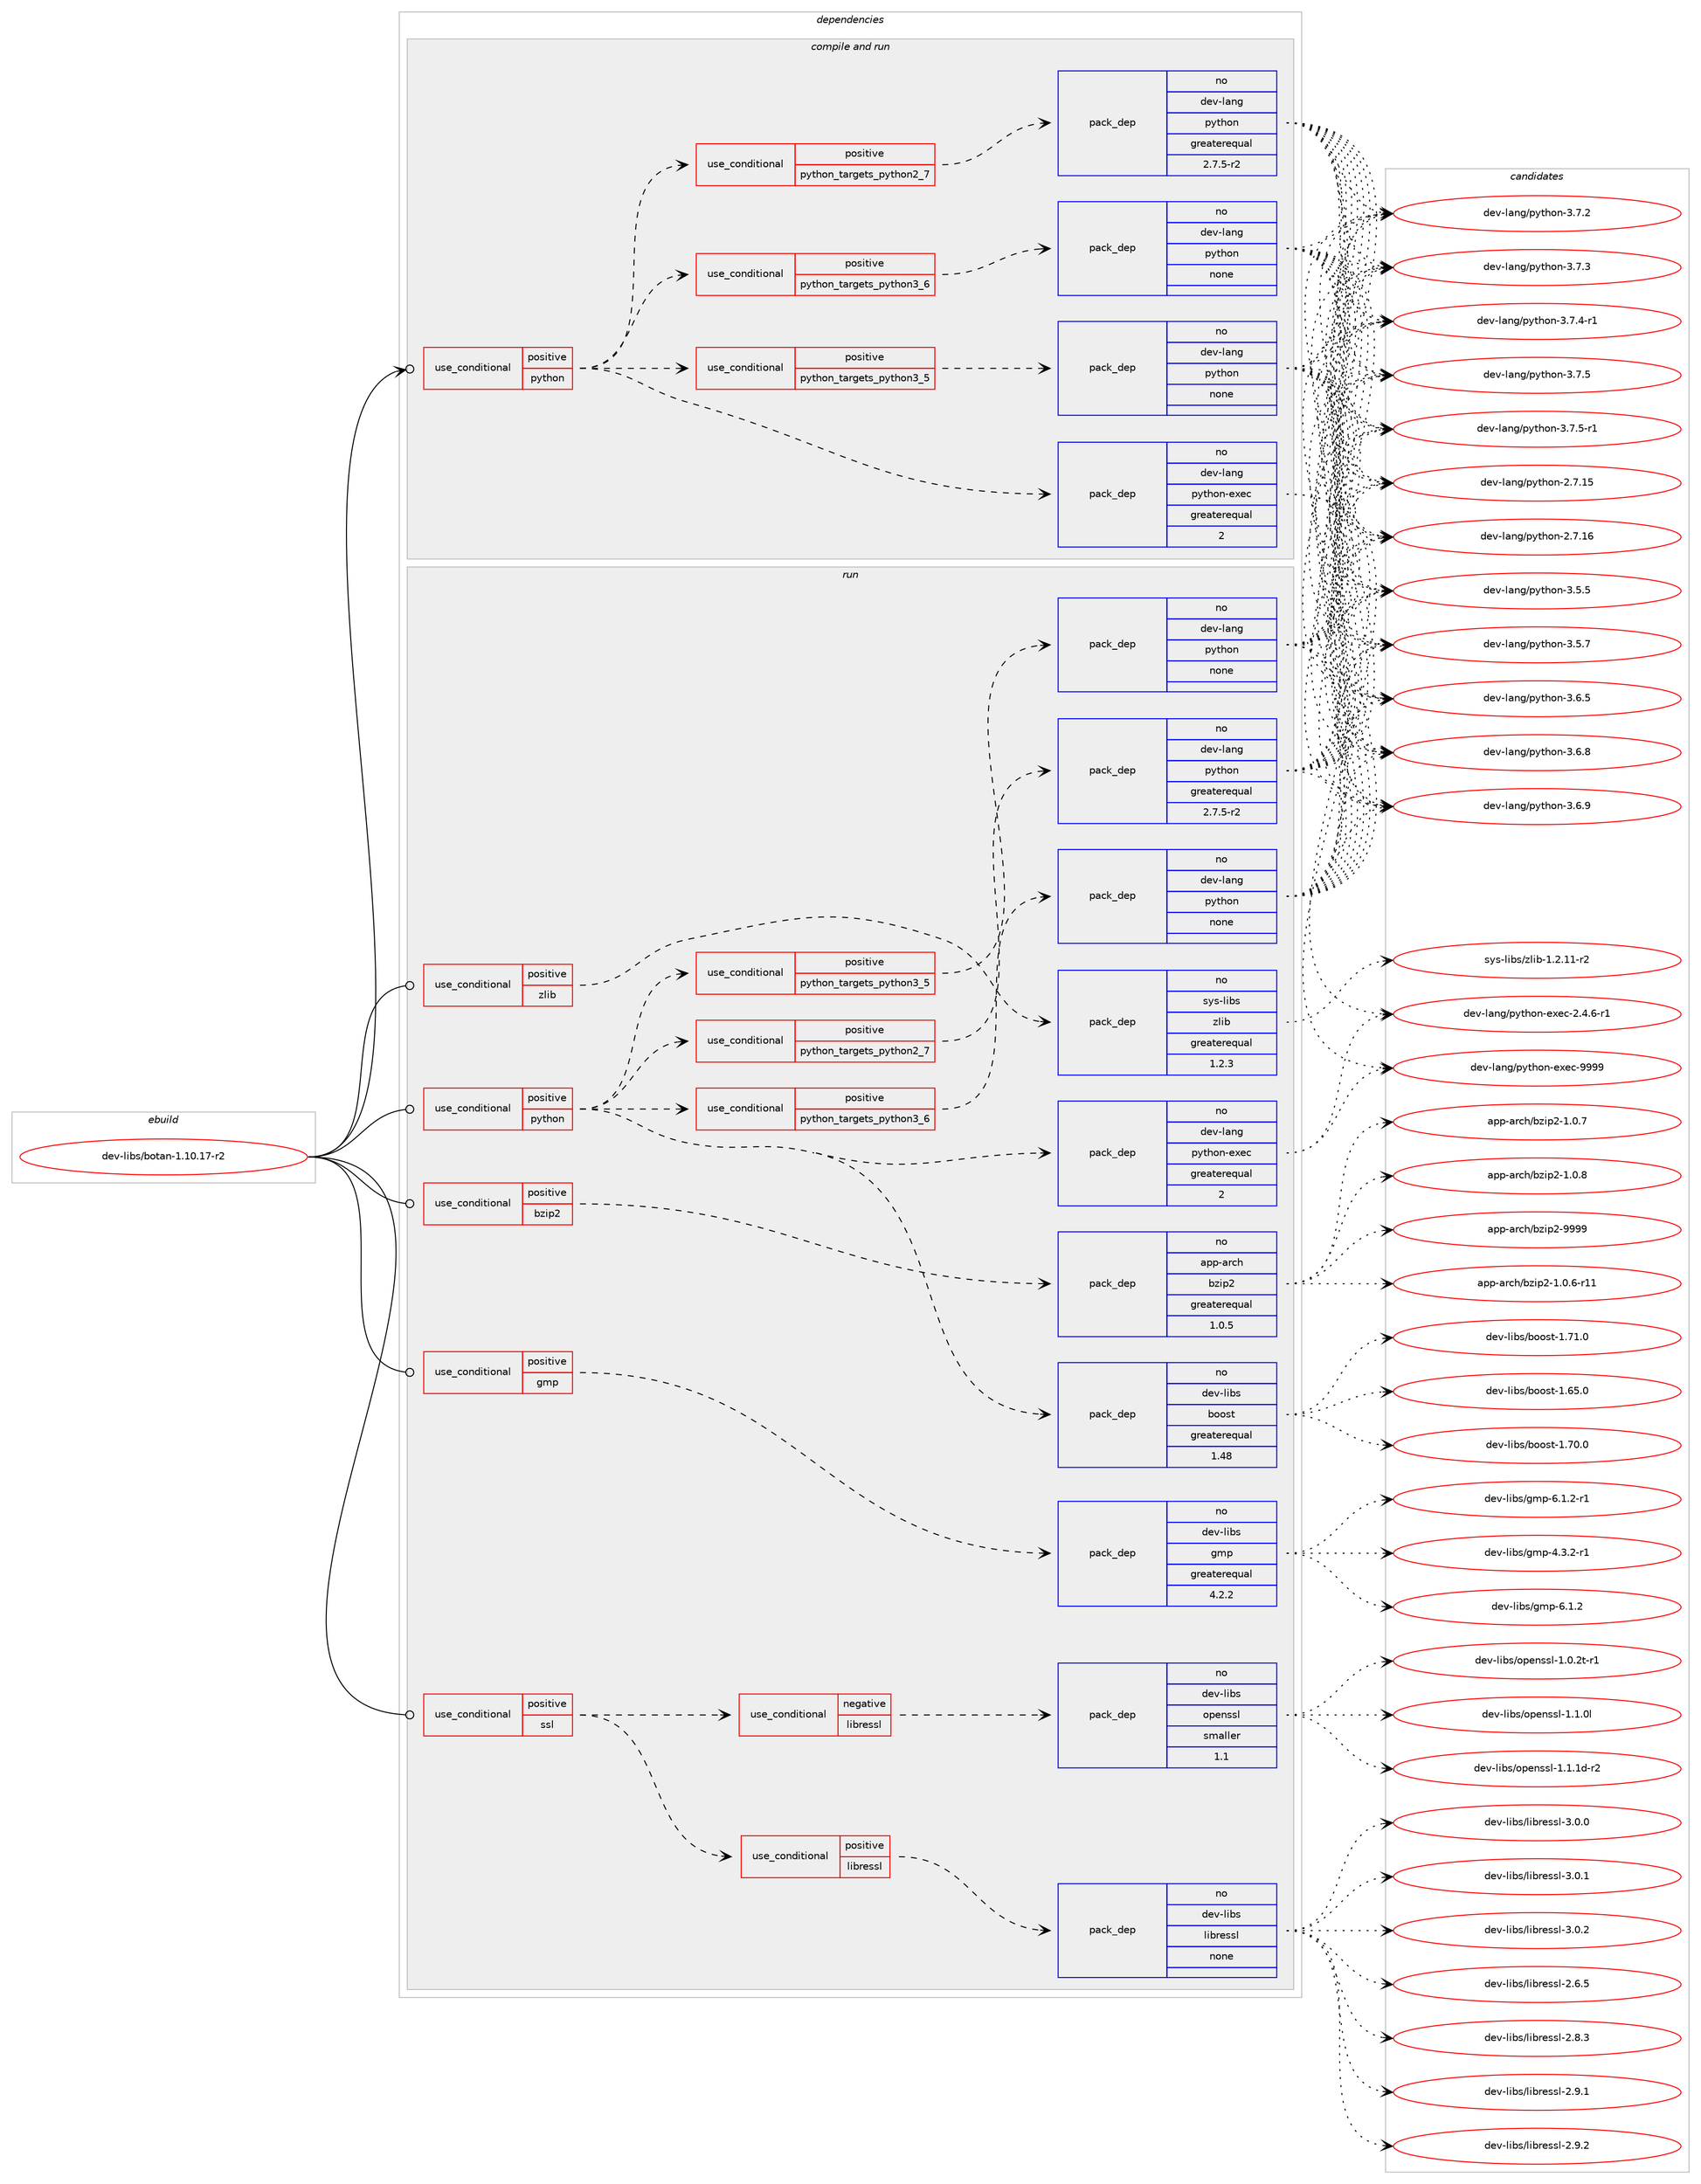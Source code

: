 digraph prolog {

# *************
# Graph options
# *************

newrank=true;
concentrate=true;
compound=true;
graph [rankdir=LR,fontname=Helvetica,fontsize=10,ranksep=1.5];#, ranksep=2.5, nodesep=0.2];
edge  [arrowhead=vee];
node  [fontname=Helvetica,fontsize=10];

# **********
# The ebuild
# **********

subgraph cluster_leftcol {
color=gray;
rank=same;
label=<<i>ebuild</i>>;
id [label="dev-libs/botan-1.10.17-r2", color=red, width=4, href="../dev-libs/botan-1.10.17-r2.svg"];
}

# ****************
# The dependencies
# ****************

subgraph cluster_midcol {
color=gray;
label=<<i>dependencies</i>>;
subgraph cluster_compile {
fillcolor="#eeeeee";
style=filled;
label=<<i>compile</i>>;
}
subgraph cluster_compileandrun {
fillcolor="#eeeeee";
style=filled;
label=<<i>compile and run</i>>;
subgraph cond131143 {
dependency562885 [label=<<TABLE BORDER="0" CELLBORDER="1" CELLSPACING="0" CELLPADDING="4"><TR><TD ROWSPAN="3" CELLPADDING="10">use_conditional</TD></TR><TR><TD>positive</TD></TR><TR><TD>python</TD></TR></TABLE>>, shape=none, color=red];
subgraph cond131144 {
dependency562886 [label=<<TABLE BORDER="0" CELLBORDER="1" CELLSPACING="0" CELLPADDING="4"><TR><TD ROWSPAN="3" CELLPADDING="10">use_conditional</TD></TR><TR><TD>positive</TD></TR><TR><TD>python_targets_python2_7</TD></TR></TABLE>>, shape=none, color=red];
subgraph pack420377 {
dependency562887 [label=<<TABLE BORDER="0" CELLBORDER="1" CELLSPACING="0" CELLPADDING="4" WIDTH="220"><TR><TD ROWSPAN="6" CELLPADDING="30">pack_dep</TD></TR><TR><TD WIDTH="110">no</TD></TR><TR><TD>dev-lang</TD></TR><TR><TD>python</TD></TR><TR><TD>greaterequal</TD></TR><TR><TD>2.7.5-r2</TD></TR></TABLE>>, shape=none, color=blue];
}
dependency562886:e -> dependency562887:w [weight=20,style="dashed",arrowhead="vee"];
}
dependency562885:e -> dependency562886:w [weight=20,style="dashed",arrowhead="vee"];
subgraph cond131145 {
dependency562888 [label=<<TABLE BORDER="0" CELLBORDER="1" CELLSPACING="0" CELLPADDING="4"><TR><TD ROWSPAN="3" CELLPADDING="10">use_conditional</TD></TR><TR><TD>positive</TD></TR><TR><TD>python_targets_python3_5</TD></TR></TABLE>>, shape=none, color=red];
subgraph pack420378 {
dependency562889 [label=<<TABLE BORDER="0" CELLBORDER="1" CELLSPACING="0" CELLPADDING="4" WIDTH="220"><TR><TD ROWSPAN="6" CELLPADDING="30">pack_dep</TD></TR><TR><TD WIDTH="110">no</TD></TR><TR><TD>dev-lang</TD></TR><TR><TD>python</TD></TR><TR><TD>none</TD></TR><TR><TD></TD></TR></TABLE>>, shape=none, color=blue];
}
dependency562888:e -> dependency562889:w [weight=20,style="dashed",arrowhead="vee"];
}
dependency562885:e -> dependency562888:w [weight=20,style="dashed",arrowhead="vee"];
subgraph cond131146 {
dependency562890 [label=<<TABLE BORDER="0" CELLBORDER="1" CELLSPACING="0" CELLPADDING="4"><TR><TD ROWSPAN="3" CELLPADDING="10">use_conditional</TD></TR><TR><TD>positive</TD></TR><TR><TD>python_targets_python3_6</TD></TR></TABLE>>, shape=none, color=red];
subgraph pack420379 {
dependency562891 [label=<<TABLE BORDER="0" CELLBORDER="1" CELLSPACING="0" CELLPADDING="4" WIDTH="220"><TR><TD ROWSPAN="6" CELLPADDING="30">pack_dep</TD></TR><TR><TD WIDTH="110">no</TD></TR><TR><TD>dev-lang</TD></TR><TR><TD>python</TD></TR><TR><TD>none</TD></TR><TR><TD></TD></TR></TABLE>>, shape=none, color=blue];
}
dependency562890:e -> dependency562891:w [weight=20,style="dashed",arrowhead="vee"];
}
dependency562885:e -> dependency562890:w [weight=20,style="dashed",arrowhead="vee"];
subgraph pack420380 {
dependency562892 [label=<<TABLE BORDER="0" CELLBORDER="1" CELLSPACING="0" CELLPADDING="4" WIDTH="220"><TR><TD ROWSPAN="6" CELLPADDING="30">pack_dep</TD></TR><TR><TD WIDTH="110">no</TD></TR><TR><TD>dev-lang</TD></TR><TR><TD>python-exec</TD></TR><TR><TD>greaterequal</TD></TR><TR><TD>2</TD></TR></TABLE>>, shape=none, color=blue];
}
dependency562885:e -> dependency562892:w [weight=20,style="dashed",arrowhead="vee"];
}
id:e -> dependency562885:w [weight=20,style="solid",arrowhead="odotvee"];
}
subgraph cluster_run {
fillcolor="#eeeeee";
style=filled;
label=<<i>run</i>>;
subgraph cond131147 {
dependency562893 [label=<<TABLE BORDER="0" CELLBORDER="1" CELLSPACING="0" CELLPADDING="4"><TR><TD ROWSPAN="3" CELLPADDING="10">use_conditional</TD></TR><TR><TD>positive</TD></TR><TR><TD>bzip2</TD></TR></TABLE>>, shape=none, color=red];
subgraph pack420381 {
dependency562894 [label=<<TABLE BORDER="0" CELLBORDER="1" CELLSPACING="0" CELLPADDING="4" WIDTH="220"><TR><TD ROWSPAN="6" CELLPADDING="30">pack_dep</TD></TR><TR><TD WIDTH="110">no</TD></TR><TR><TD>app-arch</TD></TR><TR><TD>bzip2</TD></TR><TR><TD>greaterequal</TD></TR><TR><TD>1.0.5</TD></TR></TABLE>>, shape=none, color=blue];
}
dependency562893:e -> dependency562894:w [weight=20,style="dashed",arrowhead="vee"];
}
id:e -> dependency562893:w [weight=20,style="solid",arrowhead="odot"];
subgraph cond131148 {
dependency562895 [label=<<TABLE BORDER="0" CELLBORDER="1" CELLSPACING="0" CELLPADDING="4"><TR><TD ROWSPAN="3" CELLPADDING="10">use_conditional</TD></TR><TR><TD>positive</TD></TR><TR><TD>gmp</TD></TR></TABLE>>, shape=none, color=red];
subgraph pack420382 {
dependency562896 [label=<<TABLE BORDER="0" CELLBORDER="1" CELLSPACING="0" CELLPADDING="4" WIDTH="220"><TR><TD ROWSPAN="6" CELLPADDING="30">pack_dep</TD></TR><TR><TD WIDTH="110">no</TD></TR><TR><TD>dev-libs</TD></TR><TR><TD>gmp</TD></TR><TR><TD>greaterequal</TD></TR><TR><TD>4.2.2</TD></TR></TABLE>>, shape=none, color=blue];
}
dependency562895:e -> dependency562896:w [weight=20,style="dashed",arrowhead="vee"];
}
id:e -> dependency562895:w [weight=20,style="solid",arrowhead="odot"];
subgraph cond131149 {
dependency562897 [label=<<TABLE BORDER="0" CELLBORDER="1" CELLSPACING="0" CELLPADDING="4"><TR><TD ROWSPAN="3" CELLPADDING="10">use_conditional</TD></TR><TR><TD>positive</TD></TR><TR><TD>python</TD></TR></TABLE>>, shape=none, color=red];
subgraph cond131150 {
dependency562898 [label=<<TABLE BORDER="0" CELLBORDER="1" CELLSPACING="0" CELLPADDING="4"><TR><TD ROWSPAN="3" CELLPADDING="10">use_conditional</TD></TR><TR><TD>positive</TD></TR><TR><TD>python_targets_python2_7</TD></TR></TABLE>>, shape=none, color=red];
subgraph pack420383 {
dependency562899 [label=<<TABLE BORDER="0" CELLBORDER="1" CELLSPACING="0" CELLPADDING="4" WIDTH="220"><TR><TD ROWSPAN="6" CELLPADDING="30">pack_dep</TD></TR><TR><TD WIDTH="110">no</TD></TR><TR><TD>dev-lang</TD></TR><TR><TD>python</TD></TR><TR><TD>greaterequal</TD></TR><TR><TD>2.7.5-r2</TD></TR></TABLE>>, shape=none, color=blue];
}
dependency562898:e -> dependency562899:w [weight=20,style="dashed",arrowhead="vee"];
}
dependency562897:e -> dependency562898:w [weight=20,style="dashed",arrowhead="vee"];
subgraph cond131151 {
dependency562900 [label=<<TABLE BORDER="0" CELLBORDER="1" CELLSPACING="0" CELLPADDING="4"><TR><TD ROWSPAN="3" CELLPADDING="10">use_conditional</TD></TR><TR><TD>positive</TD></TR><TR><TD>python_targets_python3_5</TD></TR></TABLE>>, shape=none, color=red];
subgraph pack420384 {
dependency562901 [label=<<TABLE BORDER="0" CELLBORDER="1" CELLSPACING="0" CELLPADDING="4" WIDTH="220"><TR><TD ROWSPAN="6" CELLPADDING="30">pack_dep</TD></TR><TR><TD WIDTH="110">no</TD></TR><TR><TD>dev-lang</TD></TR><TR><TD>python</TD></TR><TR><TD>none</TD></TR><TR><TD></TD></TR></TABLE>>, shape=none, color=blue];
}
dependency562900:e -> dependency562901:w [weight=20,style="dashed",arrowhead="vee"];
}
dependency562897:e -> dependency562900:w [weight=20,style="dashed",arrowhead="vee"];
subgraph cond131152 {
dependency562902 [label=<<TABLE BORDER="0" CELLBORDER="1" CELLSPACING="0" CELLPADDING="4"><TR><TD ROWSPAN="3" CELLPADDING="10">use_conditional</TD></TR><TR><TD>positive</TD></TR><TR><TD>python_targets_python3_6</TD></TR></TABLE>>, shape=none, color=red];
subgraph pack420385 {
dependency562903 [label=<<TABLE BORDER="0" CELLBORDER="1" CELLSPACING="0" CELLPADDING="4" WIDTH="220"><TR><TD ROWSPAN="6" CELLPADDING="30">pack_dep</TD></TR><TR><TD WIDTH="110">no</TD></TR><TR><TD>dev-lang</TD></TR><TR><TD>python</TD></TR><TR><TD>none</TD></TR><TR><TD></TD></TR></TABLE>>, shape=none, color=blue];
}
dependency562902:e -> dependency562903:w [weight=20,style="dashed",arrowhead="vee"];
}
dependency562897:e -> dependency562902:w [weight=20,style="dashed",arrowhead="vee"];
subgraph pack420386 {
dependency562904 [label=<<TABLE BORDER="0" CELLBORDER="1" CELLSPACING="0" CELLPADDING="4" WIDTH="220"><TR><TD ROWSPAN="6" CELLPADDING="30">pack_dep</TD></TR><TR><TD WIDTH="110">no</TD></TR><TR><TD>dev-lang</TD></TR><TR><TD>python-exec</TD></TR><TR><TD>greaterequal</TD></TR><TR><TD>2</TD></TR></TABLE>>, shape=none, color=blue];
}
dependency562897:e -> dependency562904:w [weight=20,style="dashed",arrowhead="vee"];
subgraph pack420387 {
dependency562905 [label=<<TABLE BORDER="0" CELLBORDER="1" CELLSPACING="0" CELLPADDING="4" WIDTH="220"><TR><TD ROWSPAN="6" CELLPADDING="30">pack_dep</TD></TR><TR><TD WIDTH="110">no</TD></TR><TR><TD>dev-libs</TD></TR><TR><TD>boost</TD></TR><TR><TD>greaterequal</TD></TR><TR><TD>1.48</TD></TR></TABLE>>, shape=none, color=blue];
}
dependency562897:e -> dependency562905:w [weight=20,style="dashed",arrowhead="vee"];
}
id:e -> dependency562897:w [weight=20,style="solid",arrowhead="odot"];
subgraph cond131153 {
dependency562906 [label=<<TABLE BORDER="0" CELLBORDER="1" CELLSPACING="0" CELLPADDING="4"><TR><TD ROWSPAN="3" CELLPADDING="10">use_conditional</TD></TR><TR><TD>positive</TD></TR><TR><TD>ssl</TD></TR></TABLE>>, shape=none, color=red];
subgraph cond131154 {
dependency562907 [label=<<TABLE BORDER="0" CELLBORDER="1" CELLSPACING="0" CELLPADDING="4"><TR><TD ROWSPAN="3" CELLPADDING="10">use_conditional</TD></TR><TR><TD>negative</TD></TR><TR><TD>libressl</TD></TR></TABLE>>, shape=none, color=red];
subgraph pack420388 {
dependency562908 [label=<<TABLE BORDER="0" CELLBORDER="1" CELLSPACING="0" CELLPADDING="4" WIDTH="220"><TR><TD ROWSPAN="6" CELLPADDING="30">pack_dep</TD></TR><TR><TD WIDTH="110">no</TD></TR><TR><TD>dev-libs</TD></TR><TR><TD>openssl</TD></TR><TR><TD>smaller</TD></TR><TR><TD>1.1</TD></TR></TABLE>>, shape=none, color=blue];
}
dependency562907:e -> dependency562908:w [weight=20,style="dashed",arrowhead="vee"];
}
dependency562906:e -> dependency562907:w [weight=20,style="dashed",arrowhead="vee"];
subgraph cond131155 {
dependency562909 [label=<<TABLE BORDER="0" CELLBORDER="1" CELLSPACING="0" CELLPADDING="4"><TR><TD ROWSPAN="3" CELLPADDING="10">use_conditional</TD></TR><TR><TD>positive</TD></TR><TR><TD>libressl</TD></TR></TABLE>>, shape=none, color=red];
subgraph pack420389 {
dependency562910 [label=<<TABLE BORDER="0" CELLBORDER="1" CELLSPACING="0" CELLPADDING="4" WIDTH="220"><TR><TD ROWSPAN="6" CELLPADDING="30">pack_dep</TD></TR><TR><TD WIDTH="110">no</TD></TR><TR><TD>dev-libs</TD></TR><TR><TD>libressl</TD></TR><TR><TD>none</TD></TR><TR><TD></TD></TR></TABLE>>, shape=none, color=blue];
}
dependency562909:e -> dependency562910:w [weight=20,style="dashed",arrowhead="vee"];
}
dependency562906:e -> dependency562909:w [weight=20,style="dashed",arrowhead="vee"];
}
id:e -> dependency562906:w [weight=20,style="solid",arrowhead="odot"];
subgraph cond131156 {
dependency562911 [label=<<TABLE BORDER="0" CELLBORDER="1" CELLSPACING="0" CELLPADDING="4"><TR><TD ROWSPAN="3" CELLPADDING="10">use_conditional</TD></TR><TR><TD>positive</TD></TR><TR><TD>zlib</TD></TR></TABLE>>, shape=none, color=red];
subgraph pack420390 {
dependency562912 [label=<<TABLE BORDER="0" CELLBORDER="1" CELLSPACING="0" CELLPADDING="4" WIDTH="220"><TR><TD ROWSPAN="6" CELLPADDING="30">pack_dep</TD></TR><TR><TD WIDTH="110">no</TD></TR><TR><TD>sys-libs</TD></TR><TR><TD>zlib</TD></TR><TR><TD>greaterequal</TD></TR><TR><TD>1.2.3</TD></TR></TABLE>>, shape=none, color=blue];
}
dependency562911:e -> dependency562912:w [weight=20,style="dashed",arrowhead="vee"];
}
id:e -> dependency562911:w [weight=20,style="solid",arrowhead="odot"];
}
}

# **************
# The candidates
# **************

subgraph cluster_choices {
rank=same;
color=gray;
label=<<i>candidates</i>>;

subgraph choice420377 {
color=black;
nodesep=1;
choice10010111845108971101034711212111610411111045504655464953 [label="dev-lang/python-2.7.15", color=red, width=4,href="../dev-lang/python-2.7.15.svg"];
choice10010111845108971101034711212111610411111045504655464954 [label="dev-lang/python-2.7.16", color=red, width=4,href="../dev-lang/python-2.7.16.svg"];
choice100101118451089711010347112121116104111110455146534653 [label="dev-lang/python-3.5.5", color=red, width=4,href="../dev-lang/python-3.5.5.svg"];
choice100101118451089711010347112121116104111110455146534655 [label="dev-lang/python-3.5.7", color=red, width=4,href="../dev-lang/python-3.5.7.svg"];
choice100101118451089711010347112121116104111110455146544653 [label="dev-lang/python-3.6.5", color=red, width=4,href="../dev-lang/python-3.6.5.svg"];
choice100101118451089711010347112121116104111110455146544656 [label="dev-lang/python-3.6.8", color=red, width=4,href="../dev-lang/python-3.6.8.svg"];
choice100101118451089711010347112121116104111110455146544657 [label="dev-lang/python-3.6.9", color=red, width=4,href="../dev-lang/python-3.6.9.svg"];
choice100101118451089711010347112121116104111110455146554650 [label="dev-lang/python-3.7.2", color=red, width=4,href="../dev-lang/python-3.7.2.svg"];
choice100101118451089711010347112121116104111110455146554651 [label="dev-lang/python-3.7.3", color=red, width=4,href="../dev-lang/python-3.7.3.svg"];
choice1001011184510897110103471121211161041111104551465546524511449 [label="dev-lang/python-3.7.4-r1", color=red, width=4,href="../dev-lang/python-3.7.4-r1.svg"];
choice100101118451089711010347112121116104111110455146554653 [label="dev-lang/python-3.7.5", color=red, width=4,href="../dev-lang/python-3.7.5.svg"];
choice1001011184510897110103471121211161041111104551465546534511449 [label="dev-lang/python-3.7.5-r1", color=red, width=4,href="../dev-lang/python-3.7.5-r1.svg"];
dependency562887:e -> choice10010111845108971101034711212111610411111045504655464953:w [style=dotted,weight="100"];
dependency562887:e -> choice10010111845108971101034711212111610411111045504655464954:w [style=dotted,weight="100"];
dependency562887:e -> choice100101118451089711010347112121116104111110455146534653:w [style=dotted,weight="100"];
dependency562887:e -> choice100101118451089711010347112121116104111110455146534655:w [style=dotted,weight="100"];
dependency562887:e -> choice100101118451089711010347112121116104111110455146544653:w [style=dotted,weight="100"];
dependency562887:e -> choice100101118451089711010347112121116104111110455146544656:w [style=dotted,weight="100"];
dependency562887:e -> choice100101118451089711010347112121116104111110455146544657:w [style=dotted,weight="100"];
dependency562887:e -> choice100101118451089711010347112121116104111110455146554650:w [style=dotted,weight="100"];
dependency562887:e -> choice100101118451089711010347112121116104111110455146554651:w [style=dotted,weight="100"];
dependency562887:e -> choice1001011184510897110103471121211161041111104551465546524511449:w [style=dotted,weight="100"];
dependency562887:e -> choice100101118451089711010347112121116104111110455146554653:w [style=dotted,weight="100"];
dependency562887:e -> choice1001011184510897110103471121211161041111104551465546534511449:w [style=dotted,weight="100"];
}
subgraph choice420378 {
color=black;
nodesep=1;
choice10010111845108971101034711212111610411111045504655464953 [label="dev-lang/python-2.7.15", color=red, width=4,href="../dev-lang/python-2.7.15.svg"];
choice10010111845108971101034711212111610411111045504655464954 [label="dev-lang/python-2.7.16", color=red, width=4,href="../dev-lang/python-2.7.16.svg"];
choice100101118451089711010347112121116104111110455146534653 [label="dev-lang/python-3.5.5", color=red, width=4,href="../dev-lang/python-3.5.5.svg"];
choice100101118451089711010347112121116104111110455146534655 [label="dev-lang/python-3.5.7", color=red, width=4,href="../dev-lang/python-3.5.7.svg"];
choice100101118451089711010347112121116104111110455146544653 [label="dev-lang/python-3.6.5", color=red, width=4,href="../dev-lang/python-3.6.5.svg"];
choice100101118451089711010347112121116104111110455146544656 [label="dev-lang/python-3.6.8", color=red, width=4,href="../dev-lang/python-3.6.8.svg"];
choice100101118451089711010347112121116104111110455146544657 [label="dev-lang/python-3.6.9", color=red, width=4,href="../dev-lang/python-3.6.9.svg"];
choice100101118451089711010347112121116104111110455146554650 [label="dev-lang/python-3.7.2", color=red, width=4,href="../dev-lang/python-3.7.2.svg"];
choice100101118451089711010347112121116104111110455146554651 [label="dev-lang/python-3.7.3", color=red, width=4,href="../dev-lang/python-3.7.3.svg"];
choice1001011184510897110103471121211161041111104551465546524511449 [label="dev-lang/python-3.7.4-r1", color=red, width=4,href="../dev-lang/python-3.7.4-r1.svg"];
choice100101118451089711010347112121116104111110455146554653 [label="dev-lang/python-3.7.5", color=red, width=4,href="../dev-lang/python-3.7.5.svg"];
choice1001011184510897110103471121211161041111104551465546534511449 [label="dev-lang/python-3.7.5-r1", color=red, width=4,href="../dev-lang/python-3.7.5-r1.svg"];
dependency562889:e -> choice10010111845108971101034711212111610411111045504655464953:w [style=dotted,weight="100"];
dependency562889:e -> choice10010111845108971101034711212111610411111045504655464954:w [style=dotted,weight="100"];
dependency562889:e -> choice100101118451089711010347112121116104111110455146534653:w [style=dotted,weight="100"];
dependency562889:e -> choice100101118451089711010347112121116104111110455146534655:w [style=dotted,weight="100"];
dependency562889:e -> choice100101118451089711010347112121116104111110455146544653:w [style=dotted,weight="100"];
dependency562889:e -> choice100101118451089711010347112121116104111110455146544656:w [style=dotted,weight="100"];
dependency562889:e -> choice100101118451089711010347112121116104111110455146544657:w [style=dotted,weight="100"];
dependency562889:e -> choice100101118451089711010347112121116104111110455146554650:w [style=dotted,weight="100"];
dependency562889:e -> choice100101118451089711010347112121116104111110455146554651:w [style=dotted,weight="100"];
dependency562889:e -> choice1001011184510897110103471121211161041111104551465546524511449:w [style=dotted,weight="100"];
dependency562889:e -> choice100101118451089711010347112121116104111110455146554653:w [style=dotted,weight="100"];
dependency562889:e -> choice1001011184510897110103471121211161041111104551465546534511449:w [style=dotted,weight="100"];
}
subgraph choice420379 {
color=black;
nodesep=1;
choice10010111845108971101034711212111610411111045504655464953 [label="dev-lang/python-2.7.15", color=red, width=4,href="../dev-lang/python-2.7.15.svg"];
choice10010111845108971101034711212111610411111045504655464954 [label="dev-lang/python-2.7.16", color=red, width=4,href="../dev-lang/python-2.7.16.svg"];
choice100101118451089711010347112121116104111110455146534653 [label="dev-lang/python-3.5.5", color=red, width=4,href="../dev-lang/python-3.5.5.svg"];
choice100101118451089711010347112121116104111110455146534655 [label="dev-lang/python-3.5.7", color=red, width=4,href="../dev-lang/python-3.5.7.svg"];
choice100101118451089711010347112121116104111110455146544653 [label="dev-lang/python-3.6.5", color=red, width=4,href="../dev-lang/python-3.6.5.svg"];
choice100101118451089711010347112121116104111110455146544656 [label="dev-lang/python-3.6.8", color=red, width=4,href="../dev-lang/python-3.6.8.svg"];
choice100101118451089711010347112121116104111110455146544657 [label="dev-lang/python-3.6.9", color=red, width=4,href="../dev-lang/python-3.6.9.svg"];
choice100101118451089711010347112121116104111110455146554650 [label="dev-lang/python-3.7.2", color=red, width=4,href="../dev-lang/python-3.7.2.svg"];
choice100101118451089711010347112121116104111110455146554651 [label="dev-lang/python-3.7.3", color=red, width=4,href="../dev-lang/python-3.7.3.svg"];
choice1001011184510897110103471121211161041111104551465546524511449 [label="dev-lang/python-3.7.4-r1", color=red, width=4,href="../dev-lang/python-3.7.4-r1.svg"];
choice100101118451089711010347112121116104111110455146554653 [label="dev-lang/python-3.7.5", color=red, width=4,href="../dev-lang/python-3.7.5.svg"];
choice1001011184510897110103471121211161041111104551465546534511449 [label="dev-lang/python-3.7.5-r1", color=red, width=4,href="../dev-lang/python-3.7.5-r1.svg"];
dependency562891:e -> choice10010111845108971101034711212111610411111045504655464953:w [style=dotted,weight="100"];
dependency562891:e -> choice10010111845108971101034711212111610411111045504655464954:w [style=dotted,weight="100"];
dependency562891:e -> choice100101118451089711010347112121116104111110455146534653:w [style=dotted,weight="100"];
dependency562891:e -> choice100101118451089711010347112121116104111110455146534655:w [style=dotted,weight="100"];
dependency562891:e -> choice100101118451089711010347112121116104111110455146544653:w [style=dotted,weight="100"];
dependency562891:e -> choice100101118451089711010347112121116104111110455146544656:w [style=dotted,weight="100"];
dependency562891:e -> choice100101118451089711010347112121116104111110455146544657:w [style=dotted,weight="100"];
dependency562891:e -> choice100101118451089711010347112121116104111110455146554650:w [style=dotted,weight="100"];
dependency562891:e -> choice100101118451089711010347112121116104111110455146554651:w [style=dotted,weight="100"];
dependency562891:e -> choice1001011184510897110103471121211161041111104551465546524511449:w [style=dotted,weight="100"];
dependency562891:e -> choice100101118451089711010347112121116104111110455146554653:w [style=dotted,weight="100"];
dependency562891:e -> choice1001011184510897110103471121211161041111104551465546534511449:w [style=dotted,weight="100"];
}
subgraph choice420380 {
color=black;
nodesep=1;
choice10010111845108971101034711212111610411111045101120101994550465246544511449 [label="dev-lang/python-exec-2.4.6-r1", color=red, width=4,href="../dev-lang/python-exec-2.4.6-r1.svg"];
choice10010111845108971101034711212111610411111045101120101994557575757 [label="dev-lang/python-exec-9999", color=red, width=4,href="../dev-lang/python-exec-9999.svg"];
dependency562892:e -> choice10010111845108971101034711212111610411111045101120101994550465246544511449:w [style=dotted,weight="100"];
dependency562892:e -> choice10010111845108971101034711212111610411111045101120101994557575757:w [style=dotted,weight="100"];
}
subgraph choice420381 {
color=black;
nodesep=1;
choice97112112459711499104479812210511250454946484654451144949 [label="app-arch/bzip2-1.0.6-r11", color=red, width=4,href="../app-arch/bzip2-1.0.6-r11.svg"];
choice97112112459711499104479812210511250454946484655 [label="app-arch/bzip2-1.0.7", color=red, width=4,href="../app-arch/bzip2-1.0.7.svg"];
choice97112112459711499104479812210511250454946484656 [label="app-arch/bzip2-1.0.8", color=red, width=4,href="../app-arch/bzip2-1.0.8.svg"];
choice971121124597114991044798122105112504557575757 [label="app-arch/bzip2-9999", color=red, width=4,href="../app-arch/bzip2-9999.svg"];
dependency562894:e -> choice97112112459711499104479812210511250454946484654451144949:w [style=dotted,weight="100"];
dependency562894:e -> choice97112112459711499104479812210511250454946484655:w [style=dotted,weight="100"];
dependency562894:e -> choice97112112459711499104479812210511250454946484656:w [style=dotted,weight="100"];
dependency562894:e -> choice971121124597114991044798122105112504557575757:w [style=dotted,weight="100"];
}
subgraph choice420382 {
color=black;
nodesep=1;
choice1001011184510810598115471031091124552465146504511449 [label="dev-libs/gmp-4.3.2-r1", color=red, width=4,href="../dev-libs/gmp-4.3.2-r1.svg"];
choice100101118451081059811547103109112455446494650 [label="dev-libs/gmp-6.1.2", color=red, width=4,href="../dev-libs/gmp-6.1.2.svg"];
choice1001011184510810598115471031091124554464946504511449 [label="dev-libs/gmp-6.1.2-r1", color=red, width=4,href="../dev-libs/gmp-6.1.2-r1.svg"];
dependency562896:e -> choice1001011184510810598115471031091124552465146504511449:w [style=dotted,weight="100"];
dependency562896:e -> choice100101118451081059811547103109112455446494650:w [style=dotted,weight="100"];
dependency562896:e -> choice1001011184510810598115471031091124554464946504511449:w [style=dotted,weight="100"];
}
subgraph choice420383 {
color=black;
nodesep=1;
choice10010111845108971101034711212111610411111045504655464953 [label="dev-lang/python-2.7.15", color=red, width=4,href="../dev-lang/python-2.7.15.svg"];
choice10010111845108971101034711212111610411111045504655464954 [label="dev-lang/python-2.7.16", color=red, width=4,href="../dev-lang/python-2.7.16.svg"];
choice100101118451089711010347112121116104111110455146534653 [label="dev-lang/python-3.5.5", color=red, width=4,href="../dev-lang/python-3.5.5.svg"];
choice100101118451089711010347112121116104111110455146534655 [label="dev-lang/python-3.5.7", color=red, width=4,href="../dev-lang/python-3.5.7.svg"];
choice100101118451089711010347112121116104111110455146544653 [label="dev-lang/python-3.6.5", color=red, width=4,href="../dev-lang/python-3.6.5.svg"];
choice100101118451089711010347112121116104111110455146544656 [label="dev-lang/python-3.6.8", color=red, width=4,href="../dev-lang/python-3.6.8.svg"];
choice100101118451089711010347112121116104111110455146544657 [label="dev-lang/python-3.6.9", color=red, width=4,href="../dev-lang/python-3.6.9.svg"];
choice100101118451089711010347112121116104111110455146554650 [label="dev-lang/python-3.7.2", color=red, width=4,href="../dev-lang/python-3.7.2.svg"];
choice100101118451089711010347112121116104111110455146554651 [label="dev-lang/python-3.7.3", color=red, width=4,href="../dev-lang/python-3.7.3.svg"];
choice1001011184510897110103471121211161041111104551465546524511449 [label="dev-lang/python-3.7.4-r1", color=red, width=4,href="../dev-lang/python-3.7.4-r1.svg"];
choice100101118451089711010347112121116104111110455146554653 [label="dev-lang/python-3.7.5", color=red, width=4,href="../dev-lang/python-3.7.5.svg"];
choice1001011184510897110103471121211161041111104551465546534511449 [label="dev-lang/python-3.7.5-r1", color=red, width=4,href="../dev-lang/python-3.7.5-r1.svg"];
dependency562899:e -> choice10010111845108971101034711212111610411111045504655464953:w [style=dotted,weight="100"];
dependency562899:e -> choice10010111845108971101034711212111610411111045504655464954:w [style=dotted,weight="100"];
dependency562899:e -> choice100101118451089711010347112121116104111110455146534653:w [style=dotted,weight="100"];
dependency562899:e -> choice100101118451089711010347112121116104111110455146534655:w [style=dotted,weight="100"];
dependency562899:e -> choice100101118451089711010347112121116104111110455146544653:w [style=dotted,weight="100"];
dependency562899:e -> choice100101118451089711010347112121116104111110455146544656:w [style=dotted,weight="100"];
dependency562899:e -> choice100101118451089711010347112121116104111110455146544657:w [style=dotted,weight="100"];
dependency562899:e -> choice100101118451089711010347112121116104111110455146554650:w [style=dotted,weight="100"];
dependency562899:e -> choice100101118451089711010347112121116104111110455146554651:w [style=dotted,weight="100"];
dependency562899:e -> choice1001011184510897110103471121211161041111104551465546524511449:w [style=dotted,weight="100"];
dependency562899:e -> choice100101118451089711010347112121116104111110455146554653:w [style=dotted,weight="100"];
dependency562899:e -> choice1001011184510897110103471121211161041111104551465546534511449:w [style=dotted,weight="100"];
}
subgraph choice420384 {
color=black;
nodesep=1;
choice10010111845108971101034711212111610411111045504655464953 [label="dev-lang/python-2.7.15", color=red, width=4,href="../dev-lang/python-2.7.15.svg"];
choice10010111845108971101034711212111610411111045504655464954 [label="dev-lang/python-2.7.16", color=red, width=4,href="../dev-lang/python-2.7.16.svg"];
choice100101118451089711010347112121116104111110455146534653 [label="dev-lang/python-3.5.5", color=red, width=4,href="../dev-lang/python-3.5.5.svg"];
choice100101118451089711010347112121116104111110455146534655 [label="dev-lang/python-3.5.7", color=red, width=4,href="../dev-lang/python-3.5.7.svg"];
choice100101118451089711010347112121116104111110455146544653 [label="dev-lang/python-3.6.5", color=red, width=4,href="../dev-lang/python-3.6.5.svg"];
choice100101118451089711010347112121116104111110455146544656 [label="dev-lang/python-3.6.8", color=red, width=4,href="../dev-lang/python-3.6.8.svg"];
choice100101118451089711010347112121116104111110455146544657 [label="dev-lang/python-3.6.9", color=red, width=4,href="../dev-lang/python-3.6.9.svg"];
choice100101118451089711010347112121116104111110455146554650 [label="dev-lang/python-3.7.2", color=red, width=4,href="../dev-lang/python-3.7.2.svg"];
choice100101118451089711010347112121116104111110455146554651 [label="dev-lang/python-3.7.3", color=red, width=4,href="../dev-lang/python-3.7.3.svg"];
choice1001011184510897110103471121211161041111104551465546524511449 [label="dev-lang/python-3.7.4-r1", color=red, width=4,href="../dev-lang/python-3.7.4-r1.svg"];
choice100101118451089711010347112121116104111110455146554653 [label="dev-lang/python-3.7.5", color=red, width=4,href="../dev-lang/python-3.7.5.svg"];
choice1001011184510897110103471121211161041111104551465546534511449 [label="dev-lang/python-3.7.5-r1", color=red, width=4,href="../dev-lang/python-3.7.5-r1.svg"];
dependency562901:e -> choice10010111845108971101034711212111610411111045504655464953:w [style=dotted,weight="100"];
dependency562901:e -> choice10010111845108971101034711212111610411111045504655464954:w [style=dotted,weight="100"];
dependency562901:e -> choice100101118451089711010347112121116104111110455146534653:w [style=dotted,weight="100"];
dependency562901:e -> choice100101118451089711010347112121116104111110455146534655:w [style=dotted,weight="100"];
dependency562901:e -> choice100101118451089711010347112121116104111110455146544653:w [style=dotted,weight="100"];
dependency562901:e -> choice100101118451089711010347112121116104111110455146544656:w [style=dotted,weight="100"];
dependency562901:e -> choice100101118451089711010347112121116104111110455146544657:w [style=dotted,weight="100"];
dependency562901:e -> choice100101118451089711010347112121116104111110455146554650:w [style=dotted,weight="100"];
dependency562901:e -> choice100101118451089711010347112121116104111110455146554651:w [style=dotted,weight="100"];
dependency562901:e -> choice1001011184510897110103471121211161041111104551465546524511449:w [style=dotted,weight="100"];
dependency562901:e -> choice100101118451089711010347112121116104111110455146554653:w [style=dotted,weight="100"];
dependency562901:e -> choice1001011184510897110103471121211161041111104551465546534511449:w [style=dotted,weight="100"];
}
subgraph choice420385 {
color=black;
nodesep=1;
choice10010111845108971101034711212111610411111045504655464953 [label="dev-lang/python-2.7.15", color=red, width=4,href="../dev-lang/python-2.7.15.svg"];
choice10010111845108971101034711212111610411111045504655464954 [label="dev-lang/python-2.7.16", color=red, width=4,href="../dev-lang/python-2.7.16.svg"];
choice100101118451089711010347112121116104111110455146534653 [label="dev-lang/python-3.5.5", color=red, width=4,href="../dev-lang/python-3.5.5.svg"];
choice100101118451089711010347112121116104111110455146534655 [label="dev-lang/python-3.5.7", color=red, width=4,href="../dev-lang/python-3.5.7.svg"];
choice100101118451089711010347112121116104111110455146544653 [label="dev-lang/python-3.6.5", color=red, width=4,href="../dev-lang/python-3.6.5.svg"];
choice100101118451089711010347112121116104111110455146544656 [label="dev-lang/python-3.6.8", color=red, width=4,href="../dev-lang/python-3.6.8.svg"];
choice100101118451089711010347112121116104111110455146544657 [label="dev-lang/python-3.6.9", color=red, width=4,href="../dev-lang/python-3.6.9.svg"];
choice100101118451089711010347112121116104111110455146554650 [label="dev-lang/python-3.7.2", color=red, width=4,href="../dev-lang/python-3.7.2.svg"];
choice100101118451089711010347112121116104111110455146554651 [label="dev-lang/python-3.7.3", color=red, width=4,href="../dev-lang/python-3.7.3.svg"];
choice1001011184510897110103471121211161041111104551465546524511449 [label="dev-lang/python-3.7.4-r1", color=red, width=4,href="../dev-lang/python-3.7.4-r1.svg"];
choice100101118451089711010347112121116104111110455146554653 [label="dev-lang/python-3.7.5", color=red, width=4,href="../dev-lang/python-3.7.5.svg"];
choice1001011184510897110103471121211161041111104551465546534511449 [label="dev-lang/python-3.7.5-r1", color=red, width=4,href="../dev-lang/python-3.7.5-r1.svg"];
dependency562903:e -> choice10010111845108971101034711212111610411111045504655464953:w [style=dotted,weight="100"];
dependency562903:e -> choice10010111845108971101034711212111610411111045504655464954:w [style=dotted,weight="100"];
dependency562903:e -> choice100101118451089711010347112121116104111110455146534653:w [style=dotted,weight="100"];
dependency562903:e -> choice100101118451089711010347112121116104111110455146534655:w [style=dotted,weight="100"];
dependency562903:e -> choice100101118451089711010347112121116104111110455146544653:w [style=dotted,weight="100"];
dependency562903:e -> choice100101118451089711010347112121116104111110455146544656:w [style=dotted,weight="100"];
dependency562903:e -> choice100101118451089711010347112121116104111110455146544657:w [style=dotted,weight="100"];
dependency562903:e -> choice100101118451089711010347112121116104111110455146554650:w [style=dotted,weight="100"];
dependency562903:e -> choice100101118451089711010347112121116104111110455146554651:w [style=dotted,weight="100"];
dependency562903:e -> choice1001011184510897110103471121211161041111104551465546524511449:w [style=dotted,weight="100"];
dependency562903:e -> choice100101118451089711010347112121116104111110455146554653:w [style=dotted,weight="100"];
dependency562903:e -> choice1001011184510897110103471121211161041111104551465546534511449:w [style=dotted,weight="100"];
}
subgraph choice420386 {
color=black;
nodesep=1;
choice10010111845108971101034711212111610411111045101120101994550465246544511449 [label="dev-lang/python-exec-2.4.6-r1", color=red, width=4,href="../dev-lang/python-exec-2.4.6-r1.svg"];
choice10010111845108971101034711212111610411111045101120101994557575757 [label="dev-lang/python-exec-9999", color=red, width=4,href="../dev-lang/python-exec-9999.svg"];
dependency562904:e -> choice10010111845108971101034711212111610411111045101120101994550465246544511449:w [style=dotted,weight="100"];
dependency562904:e -> choice10010111845108971101034711212111610411111045101120101994557575757:w [style=dotted,weight="100"];
}
subgraph choice420387 {
color=black;
nodesep=1;
choice1001011184510810598115479811111111511645494654534648 [label="dev-libs/boost-1.65.0", color=red, width=4,href="../dev-libs/boost-1.65.0.svg"];
choice1001011184510810598115479811111111511645494655484648 [label="dev-libs/boost-1.70.0", color=red, width=4,href="../dev-libs/boost-1.70.0.svg"];
choice1001011184510810598115479811111111511645494655494648 [label="dev-libs/boost-1.71.0", color=red, width=4,href="../dev-libs/boost-1.71.0.svg"];
dependency562905:e -> choice1001011184510810598115479811111111511645494654534648:w [style=dotted,weight="100"];
dependency562905:e -> choice1001011184510810598115479811111111511645494655484648:w [style=dotted,weight="100"];
dependency562905:e -> choice1001011184510810598115479811111111511645494655494648:w [style=dotted,weight="100"];
}
subgraph choice420388 {
color=black;
nodesep=1;
choice1001011184510810598115471111121011101151151084549464846501164511449 [label="dev-libs/openssl-1.0.2t-r1", color=red, width=4,href="../dev-libs/openssl-1.0.2t-r1.svg"];
choice100101118451081059811547111112101110115115108454946494648108 [label="dev-libs/openssl-1.1.0l", color=red, width=4,href="../dev-libs/openssl-1.1.0l.svg"];
choice1001011184510810598115471111121011101151151084549464946491004511450 [label="dev-libs/openssl-1.1.1d-r2", color=red, width=4,href="../dev-libs/openssl-1.1.1d-r2.svg"];
dependency562908:e -> choice1001011184510810598115471111121011101151151084549464846501164511449:w [style=dotted,weight="100"];
dependency562908:e -> choice100101118451081059811547111112101110115115108454946494648108:w [style=dotted,weight="100"];
dependency562908:e -> choice1001011184510810598115471111121011101151151084549464946491004511450:w [style=dotted,weight="100"];
}
subgraph choice420389 {
color=black;
nodesep=1;
choice10010111845108105981154710810598114101115115108455046544653 [label="dev-libs/libressl-2.6.5", color=red, width=4,href="../dev-libs/libressl-2.6.5.svg"];
choice10010111845108105981154710810598114101115115108455046564651 [label="dev-libs/libressl-2.8.3", color=red, width=4,href="../dev-libs/libressl-2.8.3.svg"];
choice10010111845108105981154710810598114101115115108455046574649 [label="dev-libs/libressl-2.9.1", color=red, width=4,href="../dev-libs/libressl-2.9.1.svg"];
choice10010111845108105981154710810598114101115115108455046574650 [label="dev-libs/libressl-2.9.2", color=red, width=4,href="../dev-libs/libressl-2.9.2.svg"];
choice10010111845108105981154710810598114101115115108455146484648 [label="dev-libs/libressl-3.0.0", color=red, width=4,href="../dev-libs/libressl-3.0.0.svg"];
choice10010111845108105981154710810598114101115115108455146484649 [label="dev-libs/libressl-3.0.1", color=red, width=4,href="../dev-libs/libressl-3.0.1.svg"];
choice10010111845108105981154710810598114101115115108455146484650 [label="dev-libs/libressl-3.0.2", color=red, width=4,href="../dev-libs/libressl-3.0.2.svg"];
dependency562910:e -> choice10010111845108105981154710810598114101115115108455046544653:w [style=dotted,weight="100"];
dependency562910:e -> choice10010111845108105981154710810598114101115115108455046564651:w [style=dotted,weight="100"];
dependency562910:e -> choice10010111845108105981154710810598114101115115108455046574649:w [style=dotted,weight="100"];
dependency562910:e -> choice10010111845108105981154710810598114101115115108455046574650:w [style=dotted,weight="100"];
dependency562910:e -> choice10010111845108105981154710810598114101115115108455146484648:w [style=dotted,weight="100"];
dependency562910:e -> choice10010111845108105981154710810598114101115115108455146484649:w [style=dotted,weight="100"];
dependency562910:e -> choice10010111845108105981154710810598114101115115108455146484650:w [style=dotted,weight="100"];
}
subgraph choice420390 {
color=black;
nodesep=1;
choice11512111545108105981154712210810598454946504649494511450 [label="sys-libs/zlib-1.2.11-r2", color=red, width=4,href="../sys-libs/zlib-1.2.11-r2.svg"];
dependency562912:e -> choice11512111545108105981154712210810598454946504649494511450:w [style=dotted,weight="100"];
}
}

}
